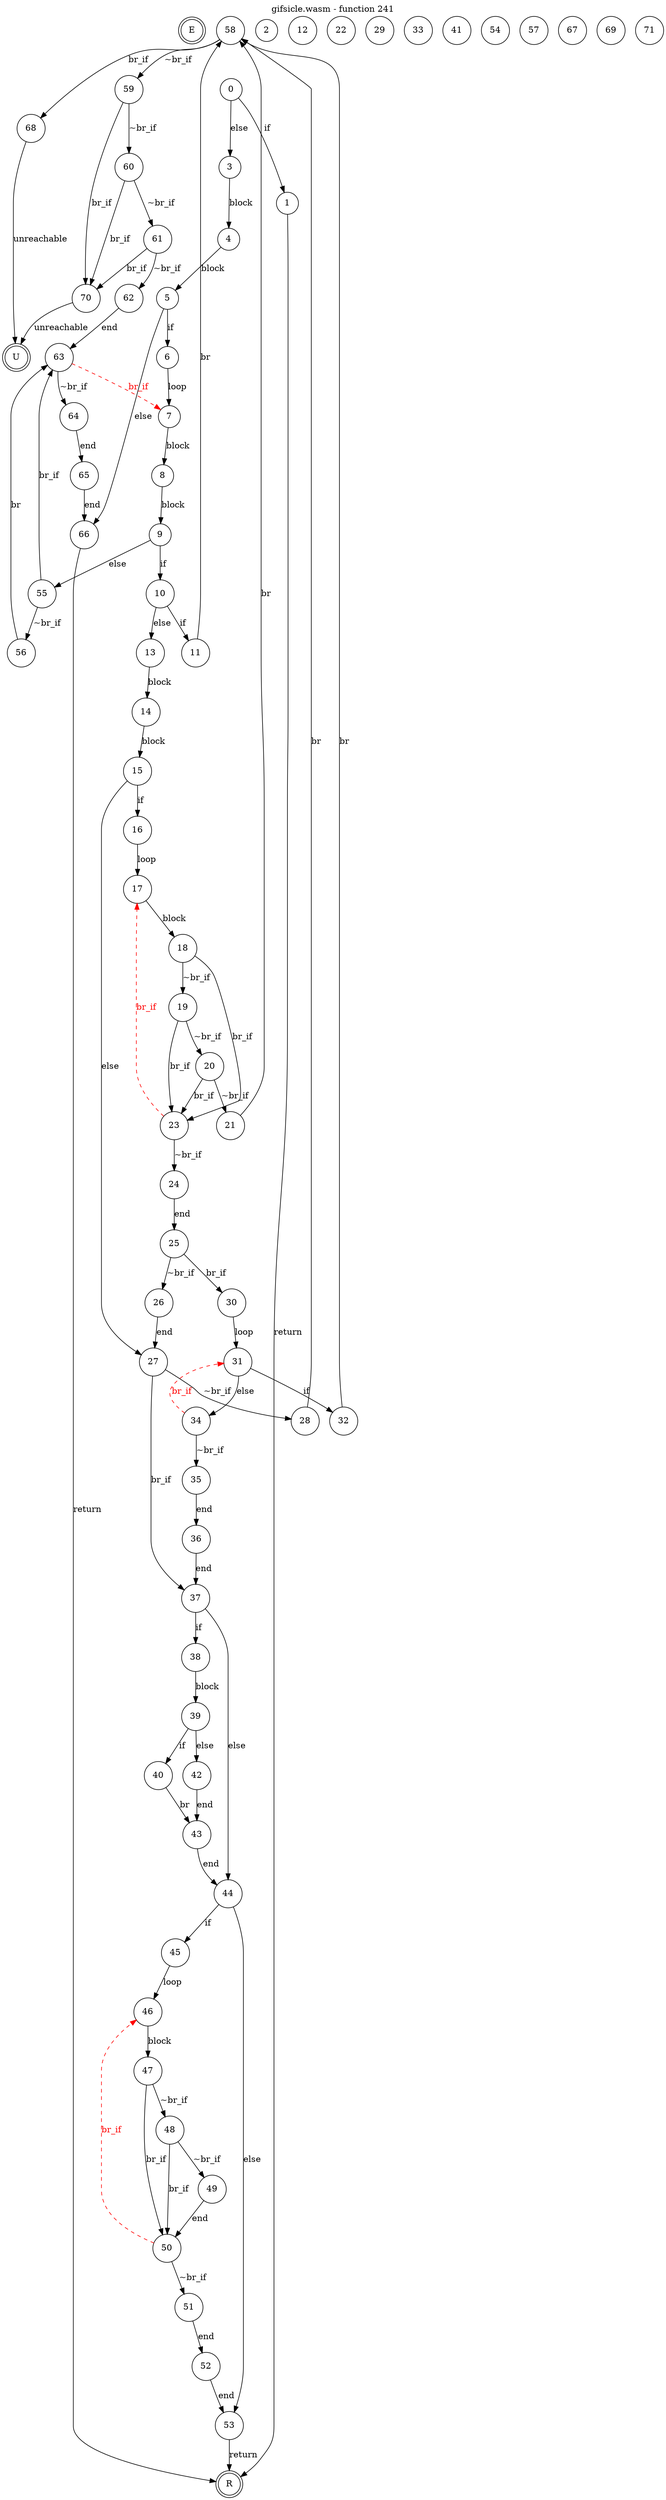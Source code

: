 digraph finite_state_machine {
    label = "gifsicle.wasm - function 241"
    labelloc =  t
    labelfontsize = 16
    labelfontcolor = black
    labelfontname = "Helvetica"
    node [shape = doublecircle]; E U R ;
node [shape=circle, fontcolor=black, style="", label="0"]0
node [shape=circle, fontcolor=black, style="", label="1"]1
node [shape=circle, fontcolor=black, style="", label="2"]2
node [shape=circle, fontcolor=black, style="", label="3"]3
node [shape=circle, fontcolor=black, style="", label="4"]4
node [shape=circle, fontcolor=black, style="", label="5"]5
node [shape=circle, fontcolor=black, style="", label="6"]6
node [shape=circle, fontcolor=black, style="", label="7"]7
node [shape=circle, fontcolor=black, style="", label="8"]8
node [shape=circle, fontcolor=black, style="", label="9"]9
node [shape=circle, fontcolor=black, style="", label="10"]10
node [shape=circle, fontcolor=black, style="", label="11"]11
node [shape=circle, fontcolor=black, style="", label="12"]12
node [shape=circle, fontcolor=black, style="", label="13"]13
node [shape=circle, fontcolor=black, style="", label="14"]14
node [shape=circle, fontcolor=black, style="", label="15"]15
node [shape=circle, fontcolor=black, style="", label="16"]16
node [shape=circle, fontcolor=black, style="", label="17"]17
node [shape=circle, fontcolor=black, style="", label="18"]18
node [shape=circle, fontcolor=black, style="", label="19"]19
node [shape=circle, fontcolor=black, style="", label="20"]20
node [shape=circle, fontcolor=black, style="", label="21"]21
node [shape=circle, fontcolor=black, style="", label="22"]22
node [shape=circle, fontcolor=black, style="", label="23"]23
node [shape=circle, fontcolor=black, style="", label="24"]24
node [shape=circle, fontcolor=black, style="", label="25"]25
node [shape=circle, fontcolor=black, style="", label="26"]26
node [shape=circle, fontcolor=black, style="", label="27"]27
node [shape=circle, fontcolor=black, style="", label="28"]28
node [shape=circle, fontcolor=black, style="", label="29"]29
node [shape=circle, fontcolor=black, style="", label="30"]30
node [shape=circle, fontcolor=black, style="", label="31"]31
node [shape=circle, fontcolor=black, style="", label="32"]32
node [shape=circle, fontcolor=black, style="", label="33"]33
node [shape=circle, fontcolor=black, style="", label="34"]34
node [shape=circle, fontcolor=black, style="", label="35"]35
node [shape=circle, fontcolor=black, style="", label="36"]36
node [shape=circle, fontcolor=black, style="", label="37"]37
node [shape=circle, fontcolor=black, style="", label="38"]38
node [shape=circle, fontcolor=black, style="", label="39"]39
node [shape=circle, fontcolor=black, style="", label="40"]40
node [shape=circle, fontcolor=black, style="", label="41"]41
node [shape=circle, fontcolor=black, style="", label="42"]42
node [shape=circle, fontcolor=black, style="", label="43"]43
node [shape=circle, fontcolor=black, style="", label="44"]44
node [shape=circle, fontcolor=black, style="", label="45"]45
node [shape=circle, fontcolor=black, style="", label="46"]46
node [shape=circle, fontcolor=black, style="", label="47"]47
node [shape=circle, fontcolor=black, style="", label="48"]48
node [shape=circle, fontcolor=black, style="", label="49"]49
node [shape=circle, fontcolor=black, style="", label="50"]50
node [shape=circle, fontcolor=black, style="", label="51"]51
node [shape=circle, fontcolor=black, style="", label="52"]52
node [shape=circle, fontcolor=black, style="", label="53"]53
node [shape=circle, fontcolor=black, style="", label="54"]54
node [shape=circle, fontcolor=black, style="", label="55"]55
node [shape=circle, fontcolor=black, style="", label="56"]56
node [shape=circle, fontcolor=black, style="", label="57"]57
node [shape=circle, fontcolor=black, style="", label="58"]58
node [shape=circle, fontcolor=black, style="", label="59"]59
node [shape=circle, fontcolor=black, style="", label="60"]60
node [shape=circle, fontcolor=black, style="", label="61"]61
node [shape=circle, fontcolor=black, style="", label="62"]62
node [shape=circle, fontcolor=black, style="", label="63"]63
node [shape=circle, fontcolor=black, style="", label="64"]64
node [shape=circle, fontcolor=black, style="", label="65"]65
node [shape=circle, fontcolor=black, style="", label="66"]66
node [shape=circle, fontcolor=black, style="", label="67"]67
node [shape=circle, fontcolor=black, style="", label="68"]68
node [shape=circle, fontcolor=black, style="", label="69"]69
node [shape=circle, fontcolor=black, style="", label="70"]70
node [shape=circle, fontcolor=black, style="", label="71"]71
node [shape=circle, fontcolor=black, style="", label="E"]E
node [shape=circle, fontcolor=black, style="", label="R"]R
node [shape=circle, fontcolor=black, style="", label="U"]U
    0 -> 1[label="if"];
    0 -> 3[label="else"];
    1 -> R[label="return"];
    3 -> 4[label="block"];
    4 -> 5[label="block"];
    5 -> 6[label="if"];
    5 -> 66[label="else"];
    6 -> 7[label="loop"];
    7 -> 8[label="block"];
    8 -> 9[label="block"];
    9 -> 10[label="if"];
    9 -> 55[label="else"];
    10 -> 11[label="if"];
    10 -> 13[label="else"];
    11 -> 58[label="br"];
    13 -> 14[label="block"];
    14 -> 15[label="block"];
    15 -> 16[label="if"];
    15 -> 27[label="else"];
    16 -> 17[label="loop"];
    17 -> 18[label="block"];
    18 -> 19[label="~br_if"];
    18 -> 23[label="br_if"];
    19 -> 20[label="~br_if"];
    19 -> 23[label="br_if"];
    20 -> 21[label="~br_if"];
    20 -> 23[label="br_if"];
    21 -> 58[label="br"];
    23 -> 24[label="~br_if"];
    23 -> 17[style="dashed" color="red" fontcolor="red" label="br_if"];
    24 -> 25[label="end"];
    25 -> 26[label="~br_if"];
    25 -> 30[label="br_if"];
    26 -> 27[label="end"];
    27 -> 28[label="~br_if"];
    27 -> 37[label="br_if"];
    28 -> 58[label="br"];
    30 -> 31[label="loop"];
    31 -> 32[label="if"];
    31 -> 34[label="else"];
    32 -> 58[label="br"];
    34 -> 35[label="~br_if"];
    34 -> 31[style="dashed" color="red" fontcolor="red" label="br_if"];
    35 -> 36[label="end"];
    36 -> 37[label="end"];
    37 -> 38[label="if"];
    37 -> 44[label="else"];
    38 -> 39[label="block"];
    39 -> 40[label="if"];
    39 -> 42[label="else"];
    40 -> 43[label="br"];
    42 -> 43[label="end"];
    43 -> 44[label="end"];
    44 -> 45[label="if"];
    44 -> 53[label="else"];
    45 -> 46[label="loop"];
    46 -> 47[label="block"];
    47 -> 48[label="~br_if"];
    47 -> 50[label="br_if"];
    48 -> 49[label="~br_if"];
    48 -> 50[label="br_if"];
    49 -> 50[label="end"];
    50 -> 51[label="~br_if"];
    50 -> 46[style="dashed" color="red" fontcolor="red" label="br_if"];
    51 -> 52[label="end"];
    52 -> 53[label="end"];
    53 -> R[label="return"];
    55 -> 56[label="~br_if"];
    55 -> 63[label="br_if"];
    56 -> 63[label="br"];
    58 -> 59[label="~br_if"];
    58 -> 68[label="br_if"];
    59 -> 60[label="~br_if"];
    59 -> 70[label="br_if"];
    60 -> 61[label="~br_if"];
    60 -> 70[label="br_if"];
    61 -> 62[label="~br_if"];
    61 -> 70[label="br_if"];
    62 -> 63[label="end"];
    63 -> 64[label="~br_if"];
    63 -> 7[style="dashed" color="red" fontcolor="red" label="br_if"];
    64 -> 65[label="end"];
    65 -> 66[label="end"];
    66 -> R[label="return"];
    68 -> U[label="unreachable"];
    70 -> U[label="unreachable"];
}
